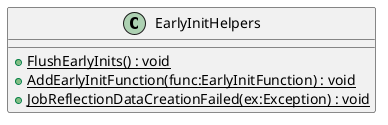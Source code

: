 @startuml
class EarlyInitHelpers {
    + {static} FlushEarlyInits() : void
    + {static} AddEarlyInitFunction(func:EarlyInitFunction) : void
    + {static} JobReflectionDataCreationFailed(ex:Exception) : void
}
@enduml
